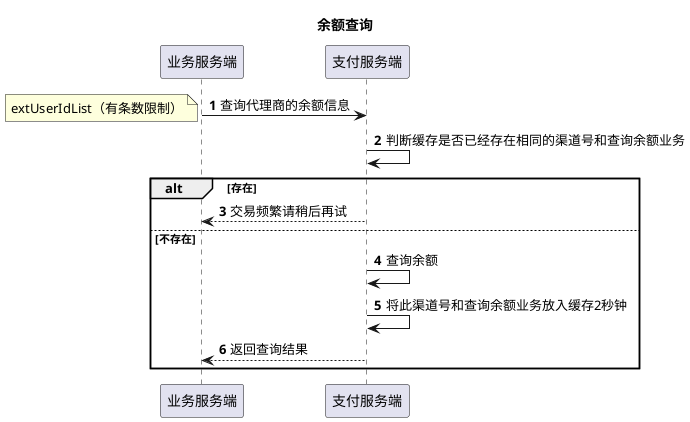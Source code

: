 @startuml
title:余额查询
autonumber
participant 业务服务端 as WL_SERVER
participant 支付服务端 as PAY_SERVER
WL_SERVER->PAY_SERVER:查询代理商的余额信息
note left:extUserIdList（有条数限制）
PAY_SERVER->PAY_SERVER:判断缓存是否已经存在相同的渠道号和查询余额业务
alt 存在
PAY_SERVER-->WL_SERVER:交易频繁请稍后再试
else 不存在
PAY_SERVER->PAY_SERVER:查询余额
PAY_SERVER->PAY_SERVER:将此渠道号和查询余额业务放入缓存2秒钟
PAY_SERVER-->WL_SERVER:返回查询结果
end
@enduml